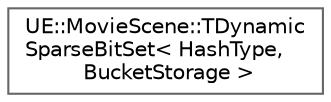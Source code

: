 digraph "Graphical Class Hierarchy"
{
 // INTERACTIVE_SVG=YES
 // LATEX_PDF_SIZE
  bgcolor="transparent";
  edge [fontname=Helvetica,fontsize=10,labelfontname=Helvetica,labelfontsize=10];
  node [fontname=Helvetica,fontsize=10,shape=box,height=0.2,width=0.4];
  rankdir="LR";
  Node0 [id="Node000000",label="UE::MovieScene::TDynamic\lSparseBitSet\< HashType,\l BucketStorage \>",height=0.2,width=0.4,color="grey40", fillcolor="white", style="filled",URL="$d6/df0/structUE_1_1MovieScene_1_1TDynamicSparseBitSet.html",tooltip="NOTE: This class is currently considered internal only, and should only be used by engine code."];
}
